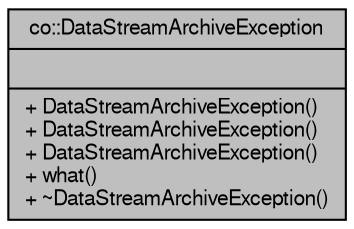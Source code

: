digraph G
{
  edge [fontname="FreeSans",fontsize="10",labelfontname="FreeSans",labelfontsize="10"];
  node [fontname="FreeSans",fontsize="10",shape=record];
  Node1 [label="{co::DataStreamArchiveException\n||+ DataStreamArchiveException()\l+ DataStreamArchiveException()\l+ DataStreamArchiveException()\l+ what()\l+ ~DataStreamArchiveException()\l}",height=0.2,width=0.4,color="black", fillcolor="grey75", style="filled" fontcolor="black"];
}
